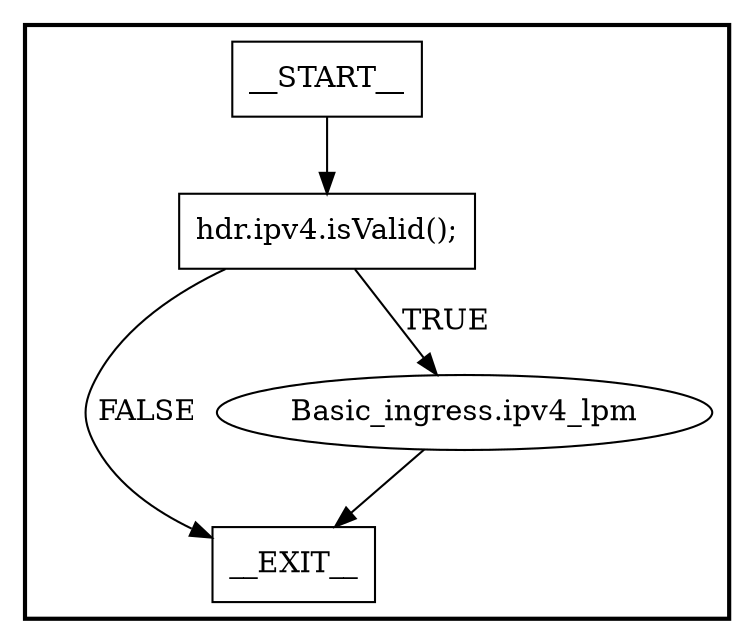digraph Basic_ingress {
subgraph cluster {
graph [
label="", labeljust=r, style=bold];
0[label=__START__, margin="", shape=rectangle, style=solid];
1[label=__EXIT__, margin="", shape=rectangle, style=solid];
2[label="hdr.ipv4.isValid();", margin="", shape=rectangle, style=solid];
3[label="Basic_ingress.ipv4_lpm", margin="", shape=ellipse, style=solid];
0 -> 2[label=""];
2 -> 3[label=TRUE];
2 -> 1[label=FALSE];
3 -> 1[label=""];
}
}
